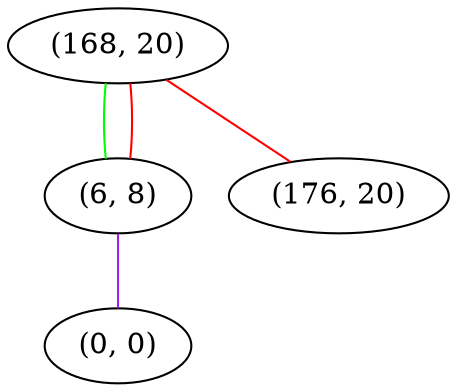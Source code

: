 graph "" {
"(168, 20)";
"(6, 8)";
"(0, 0)";
"(176, 20)";
"(168, 20)" -- "(6, 8)"  [color=green, key=0, weight=2];
"(168, 20)" -- "(6, 8)"  [color=red, key=1, weight=1];
"(168, 20)" -- "(176, 20)"  [color=red, key=0, weight=1];
"(6, 8)" -- "(0, 0)"  [color=purple, key=0, weight=4];
}
